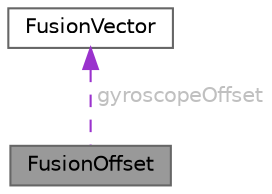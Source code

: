 digraph "FusionOffset"
{
 // LATEX_PDF_SIZE
  bgcolor="transparent";
  edge [fontname=Helvetica,fontsize=10,labelfontname=Helvetica,labelfontsize=10];
  node [fontname=Helvetica,fontsize=10,shape=box,height=0.2,width=0.4];
  Node1 [id="Node000001",label="FusionOffset",height=0.2,width=0.4,color="gray40", fillcolor="grey60", style="filled", fontcolor="black",tooltip="Gyroscope offset algorithm structure. Structure members are used internally and must not be accessed ..."];
  Node2 -> Node1 [id="edge1_Node000001_Node000002",dir="back",color="darkorchid3",style="dashed",tooltip=" ",label=" gyroscopeOffset",fontcolor="grey" ];
  Node2 [id="Node000002",label="FusionVector",height=0.2,width=0.4,color="gray40", fillcolor="white", style="filled",URL="$union_fusion_vector.html",tooltip="3D vector."];
}
